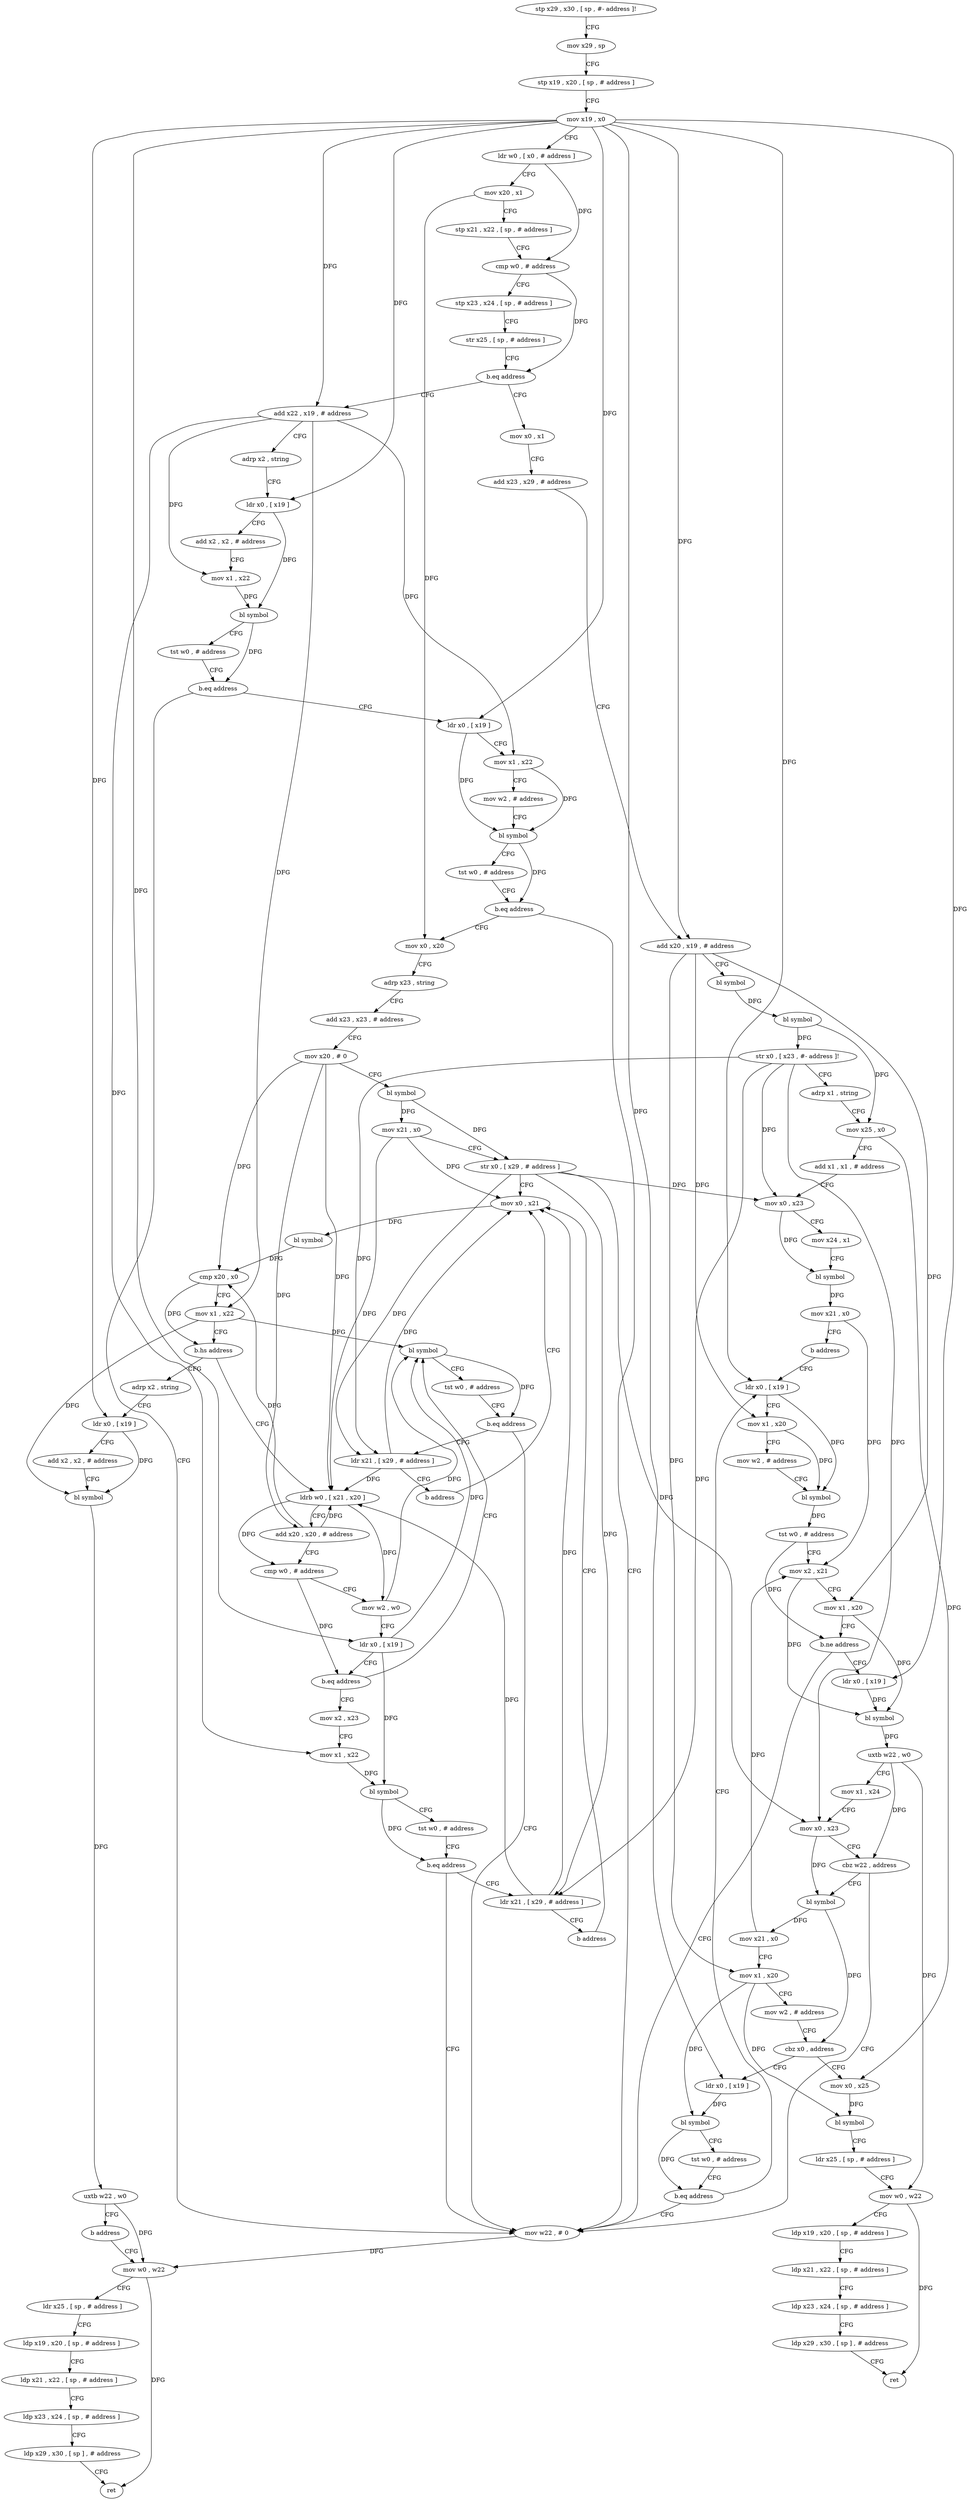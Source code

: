 digraph "func" {
"107624" [label = "stp x29 , x30 , [ sp , #- address ]!" ]
"107628" [label = "mov x29 , sp" ]
"107632" [label = "stp x19 , x20 , [ sp , # address ]" ]
"107636" [label = "mov x19 , x0" ]
"107640" [label = "ldr w0 , [ x0 , # address ]" ]
"107644" [label = "mov x20 , x1" ]
"107648" [label = "stp x21 , x22 , [ sp , # address ]" ]
"107652" [label = "cmp w0 , # address" ]
"107656" [label = "stp x23 , x24 , [ sp , # address ]" ]
"107660" [label = "str x25 , [ sp , # address ]" ]
"107664" [label = "b.eq address" ]
"107856" [label = "add x22 , x19 , # address" ]
"107668" [label = "mov x0 , x1" ]
"107860" [label = "adrp x2 , string" ]
"107864" [label = "ldr x0 , [ x19 ]" ]
"107868" [label = "add x2 , x2 , # address" ]
"107872" [label = "mov x1 , x22" ]
"107876" [label = "bl symbol" ]
"107880" [label = "tst w0 , # address" ]
"107884" [label = "b.eq address" ]
"107820" [label = "mov w22 , # 0" ]
"107888" [label = "ldr x0 , [ x19 ]" ]
"107672" [label = "add x23 , x29 , # address" ]
"107676" [label = "add x20 , x19 , # address" ]
"107680" [label = "bl symbol" ]
"107684" [label = "bl symbol" ]
"107688" [label = "str x0 , [ x23 , #- address ]!" ]
"107692" [label = "adrp x1 , string" ]
"107696" [label = "mov x25 , x0" ]
"107700" [label = "add x1 , x1 , # address" ]
"107704" [label = "mov x0 , x23" ]
"107708" [label = "mov x24 , x1" ]
"107712" [label = "bl symbol" ]
"107716" [label = "mov x21 , x0" ]
"107720" [label = "b address" ]
"107788" [label = "ldr x0 , [ x19 ]" ]
"107824" [label = "mov w0 , w22" ]
"107892" [label = "mov x1 , x22" ]
"107896" [label = "mov w2 , # address" ]
"107900" [label = "bl symbol" ]
"107904" [label = "tst w0 , # address" ]
"107908" [label = "b.eq address" ]
"107912" [label = "mov x0 , x20" ]
"107792" [label = "mov x1 , x20" ]
"107796" [label = "mov w2 , # address" ]
"107800" [label = "bl symbol" ]
"107804" [label = "tst w0 , # address" ]
"107808" [label = "mov x2 , x21" ]
"107812" [label = "mov x1 , x20" ]
"107816" [label = "b.ne address" ]
"107728" [label = "ldr x0 , [ x19 ]" ]
"107916" [label = "adrp x23 , string" ]
"107920" [label = "add x23 , x23 , # address" ]
"107924" [label = "mov x20 , # 0" ]
"107928" [label = "bl symbol" ]
"107932" [label = "mov x21 , x0" ]
"107936" [label = "str x0 , [ x29 , # address ]" ]
"107940" [label = "mov x0 , x21" ]
"107732" [label = "bl symbol" ]
"107736" [label = "uxtb w22 , w0" ]
"107740" [label = "mov x1 , x24" ]
"107744" [label = "mov x0 , x23" ]
"107748" [label = "cbz w22 , address" ]
"107752" [label = "bl symbol" ]
"108076" [label = "adrp x2 , string" ]
"108080" [label = "ldr x0 , [ x19 ]" ]
"108084" [label = "add x2 , x2 , # address" ]
"108088" [label = "bl symbol" ]
"108092" [label = "uxtb w22 , w0" ]
"108096" [label = "b address" ]
"107960" [label = "ldrb w0 , [ x21 , x20 ]" ]
"107964" [label = "add x20 , x20 , # address" ]
"107968" [label = "cmp w0 , # address" ]
"107972" [label = "mov w2 , w0" ]
"107976" [label = "ldr x0 , [ x19 ]" ]
"107980" [label = "b.eq address" ]
"108048" [label = "mov x2 , x23" ]
"107984" [label = "bl symbol" ]
"107756" [label = "mov x21 , x0" ]
"107760" [label = "mov x1 , x20" ]
"107764" [label = "mov w2 , # address" ]
"107768" [label = "cbz x0 , address" ]
"108008" [label = "mov x0 , x25" ]
"107772" [label = "ldr x0 , [ x19 ]" ]
"107828" [label = "ldr x25 , [ sp , # address ]" ]
"107832" [label = "ldp x19 , x20 , [ sp , # address ]" ]
"107836" [label = "ldp x21 , x22 , [ sp , # address ]" ]
"107840" [label = "ldp x23 , x24 , [ sp , # address ]" ]
"107844" [label = "ldp x29 , x30 , [ sp ] , # address" ]
"107848" [label = "ret" ]
"108052" [label = "mov x1 , x22" ]
"108056" [label = "bl symbol" ]
"108060" [label = "tst w0 , # address" ]
"108064" [label = "b.eq address" ]
"108068" [label = "ldr x21 , [ x29 , # address ]" ]
"107988" [label = "tst w0 , # address" ]
"107992" [label = "b.eq address" ]
"107996" [label = "ldr x21 , [ x29 , # address ]" ]
"108012" [label = "bl symbol" ]
"108016" [label = "ldr x25 , [ sp , # address ]" ]
"108020" [label = "mov w0 , w22" ]
"108024" [label = "ldp x19 , x20 , [ sp , # address ]" ]
"108028" [label = "ldp x21 , x22 , [ sp , # address ]" ]
"108032" [label = "ldp x23 , x24 , [ sp , # address ]" ]
"108036" [label = "ldp x29 , x30 , [ sp ] , # address" ]
"108040" [label = "ret" ]
"107776" [label = "bl symbol" ]
"107780" [label = "tst w0 , # address" ]
"107784" [label = "b.eq address" ]
"108072" [label = "b address" ]
"108000" [label = "b address" ]
"107944" [label = "bl symbol" ]
"107948" [label = "cmp x20 , x0" ]
"107952" [label = "mov x1 , x22" ]
"107956" [label = "b.hs address" ]
"107624" -> "107628" [ label = "CFG" ]
"107628" -> "107632" [ label = "CFG" ]
"107632" -> "107636" [ label = "CFG" ]
"107636" -> "107640" [ label = "CFG" ]
"107636" -> "107856" [ label = "DFG" ]
"107636" -> "107864" [ label = "DFG" ]
"107636" -> "107676" [ label = "DFG" ]
"107636" -> "107888" [ label = "DFG" ]
"107636" -> "107788" [ label = "DFG" ]
"107636" -> "107728" [ label = "DFG" ]
"107636" -> "108080" [ label = "DFG" ]
"107636" -> "107976" [ label = "DFG" ]
"107636" -> "107772" [ label = "DFG" ]
"107640" -> "107644" [ label = "CFG" ]
"107640" -> "107652" [ label = "DFG" ]
"107644" -> "107648" [ label = "CFG" ]
"107644" -> "107912" [ label = "DFG" ]
"107648" -> "107652" [ label = "CFG" ]
"107652" -> "107656" [ label = "CFG" ]
"107652" -> "107664" [ label = "DFG" ]
"107656" -> "107660" [ label = "CFG" ]
"107660" -> "107664" [ label = "CFG" ]
"107664" -> "107856" [ label = "CFG" ]
"107664" -> "107668" [ label = "CFG" ]
"107856" -> "107860" [ label = "CFG" ]
"107856" -> "107872" [ label = "DFG" ]
"107856" -> "107892" [ label = "DFG" ]
"107856" -> "107952" [ label = "DFG" ]
"107856" -> "108052" [ label = "DFG" ]
"107668" -> "107672" [ label = "CFG" ]
"107860" -> "107864" [ label = "CFG" ]
"107864" -> "107868" [ label = "CFG" ]
"107864" -> "107876" [ label = "DFG" ]
"107868" -> "107872" [ label = "CFG" ]
"107872" -> "107876" [ label = "DFG" ]
"107876" -> "107880" [ label = "CFG" ]
"107876" -> "107884" [ label = "DFG" ]
"107880" -> "107884" [ label = "CFG" ]
"107884" -> "107820" [ label = "CFG" ]
"107884" -> "107888" [ label = "CFG" ]
"107820" -> "107824" [ label = "DFG" ]
"107888" -> "107892" [ label = "CFG" ]
"107888" -> "107900" [ label = "DFG" ]
"107672" -> "107676" [ label = "CFG" ]
"107676" -> "107680" [ label = "CFG" ]
"107676" -> "107792" [ label = "DFG" ]
"107676" -> "107812" [ label = "DFG" ]
"107676" -> "107760" [ label = "DFG" ]
"107680" -> "107684" [ label = "DFG" ]
"107684" -> "107688" [ label = "DFG" ]
"107684" -> "107696" [ label = "DFG" ]
"107688" -> "107692" [ label = "CFG" ]
"107688" -> "108068" [ label = "DFG" ]
"107688" -> "107996" [ label = "DFG" ]
"107688" -> "107704" [ label = "DFG" ]
"107688" -> "107744" [ label = "DFG" ]
"107692" -> "107696" [ label = "CFG" ]
"107696" -> "107700" [ label = "CFG" ]
"107696" -> "108008" [ label = "DFG" ]
"107700" -> "107704" [ label = "CFG" ]
"107704" -> "107708" [ label = "CFG" ]
"107704" -> "107712" [ label = "DFG" ]
"107708" -> "107712" [ label = "CFG" ]
"107712" -> "107716" [ label = "DFG" ]
"107716" -> "107720" [ label = "CFG" ]
"107716" -> "107808" [ label = "DFG" ]
"107720" -> "107788" [ label = "CFG" ]
"107788" -> "107792" [ label = "CFG" ]
"107788" -> "107800" [ label = "DFG" ]
"107824" -> "107828" [ label = "CFG" ]
"107824" -> "107848" [ label = "DFG" ]
"107892" -> "107896" [ label = "CFG" ]
"107892" -> "107900" [ label = "DFG" ]
"107896" -> "107900" [ label = "CFG" ]
"107900" -> "107904" [ label = "CFG" ]
"107900" -> "107908" [ label = "DFG" ]
"107904" -> "107908" [ label = "CFG" ]
"107908" -> "107820" [ label = "CFG" ]
"107908" -> "107912" [ label = "CFG" ]
"107912" -> "107916" [ label = "CFG" ]
"107792" -> "107796" [ label = "CFG" ]
"107792" -> "107800" [ label = "DFG" ]
"107796" -> "107800" [ label = "CFG" ]
"107800" -> "107804" [ label = "DFG" ]
"107804" -> "107808" [ label = "CFG" ]
"107804" -> "107816" [ label = "DFG" ]
"107808" -> "107812" [ label = "CFG" ]
"107808" -> "107732" [ label = "DFG" ]
"107812" -> "107816" [ label = "CFG" ]
"107812" -> "107732" [ label = "DFG" ]
"107816" -> "107728" [ label = "CFG" ]
"107816" -> "107820" [ label = "CFG" ]
"107728" -> "107732" [ label = "DFG" ]
"107916" -> "107920" [ label = "CFG" ]
"107920" -> "107924" [ label = "CFG" ]
"107924" -> "107928" [ label = "CFG" ]
"107924" -> "107948" [ label = "DFG" ]
"107924" -> "107960" [ label = "DFG" ]
"107924" -> "107964" [ label = "DFG" ]
"107928" -> "107932" [ label = "DFG" ]
"107928" -> "107936" [ label = "DFG" ]
"107932" -> "107936" [ label = "CFG" ]
"107932" -> "107940" [ label = "DFG" ]
"107932" -> "107960" [ label = "DFG" ]
"107936" -> "107940" [ label = "CFG" ]
"107936" -> "107704" [ label = "DFG" ]
"107936" -> "108068" [ label = "DFG" ]
"107936" -> "107996" [ label = "DFG" ]
"107936" -> "107744" [ label = "DFG" ]
"107940" -> "107944" [ label = "DFG" ]
"107732" -> "107736" [ label = "DFG" ]
"107736" -> "107740" [ label = "CFG" ]
"107736" -> "107748" [ label = "DFG" ]
"107736" -> "108020" [ label = "DFG" ]
"107740" -> "107744" [ label = "CFG" ]
"107744" -> "107748" [ label = "CFG" ]
"107744" -> "107752" [ label = "DFG" ]
"107748" -> "107820" [ label = "CFG" ]
"107748" -> "107752" [ label = "CFG" ]
"107752" -> "107756" [ label = "DFG" ]
"107752" -> "107768" [ label = "DFG" ]
"108076" -> "108080" [ label = "CFG" ]
"108080" -> "108084" [ label = "CFG" ]
"108080" -> "108088" [ label = "DFG" ]
"108084" -> "108088" [ label = "CFG" ]
"108088" -> "108092" [ label = "DFG" ]
"108092" -> "108096" [ label = "CFG" ]
"108092" -> "107824" [ label = "DFG" ]
"108096" -> "107824" [ label = "CFG" ]
"107960" -> "107964" [ label = "CFG" ]
"107960" -> "107968" [ label = "DFG" ]
"107960" -> "107972" [ label = "DFG" ]
"107964" -> "107968" [ label = "CFG" ]
"107964" -> "107960" [ label = "DFG" ]
"107964" -> "107948" [ label = "DFG" ]
"107968" -> "107972" [ label = "CFG" ]
"107968" -> "107980" [ label = "DFG" ]
"107972" -> "107976" [ label = "CFG" ]
"107972" -> "107984" [ label = "DFG" ]
"107976" -> "107980" [ label = "CFG" ]
"107976" -> "108056" [ label = "DFG" ]
"107976" -> "107984" [ label = "DFG" ]
"107980" -> "108048" [ label = "CFG" ]
"107980" -> "107984" [ label = "CFG" ]
"108048" -> "108052" [ label = "CFG" ]
"107984" -> "107988" [ label = "CFG" ]
"107984" -> "107992" [ label = "DFG" ]
"107756" -> "107760" [ label = "CFG" ]
"107756" -> "107808" [ label = "DFG" ]
"107760" -> "107764" [ label = "CFG" ]
"107760" -> "108012" [ label = "DFG" ]
"107760" -> "107776" [ label = "DFG" ]
"107764" -> "107768" [ label = "CFG" ]
"107768" -> "108008" [ label = "CFG" ]
"107768" -> "107772" [ label = "CFG" ]
"108008" -> "108012" [ label = "DFG" ]
"107772" -> "107776" [ label = "DFG" ]
"107828" -> "107832" [ label = "CFG" ]
"107832" -> "107836" [ label = "CFG" ]
"107836" -> "107840" [ label = "CFG" ]
"107840" -> "107844" [ label = "CFG" ]
"107844" -> "107848" [ label = "CFG" ]
"108052" -> "108056" [ label = "DFG" ]
"108056" -> "108060" [ label = "CFG" ]
"108056" -> "108064" [ label = "DFG" ]
"108060" -> "108064" [ label = "CFG" ]
"108064" -> "107820" [ label = "CFG" ]
"108064" -> "108068" [ label = "CFG" ]
"108068" -> "108072" [ label = "CFG" ]
"108068" -> "107940" [ label = "DFG" ]
"108068" -> "107960" [ label = "DFG" ]
"107988" -> "107992" [ label = "CFG" ]
"107992" -> "107820" [ label = "CFG" ]
"107992" -> "107996" [ label = "CFG" ]
"107996" -> "108000" [ label = "CFG" ]
"107996" -> "107940" [ label = "DFG" ]
"107996" -> "107960" [ label = "DFG" ]
"108012" -> "108016" [ label = "CFG" ]
"108016" -> "108020" [ label = "CFG" ]
"108020" -> "108024" [ label = "CFG" ]
"108020" -> "108040" [ label = "DFG" ]
"108024" -> "108028" [ label = "CFG" ]
"108028" -> "108032" [ label = "CFG" ]
"108032" -> "108036" [ label = "CFG" ]
"108036" -> "108040" [ label = "CFG" ]
"107776" -> "107780" [ label = "CFG" ]
"107776" -> "107784" [ label = "DFG" ]
"107780" -> "107784" [ label = "CFG" ]
"107784" -> "107820" [ label = "CFG" ]
"107784" -> "107788" [ label = "CFG" ]
"108072" -> "107940" [ label = "CFG" ]
"108000" -> "107940" [ label = "CFG" ]
"107944" -> "107948" [ label = "DFG" ]
"107948" -> "107952" [ label = "CFG" ]
"107948" -> "107956" [ label = "DFG" ]
"107952" -> "107956" [ label = "CFG" ]
"107952" -> "108088" [ label = "DFG" ]
"107952" -> "107984" [ label = "DFG" ]
"107956" -> "108076" [ label = "CFG" ]
"107956" -> "107960" [ label = "CFG" ]
}
